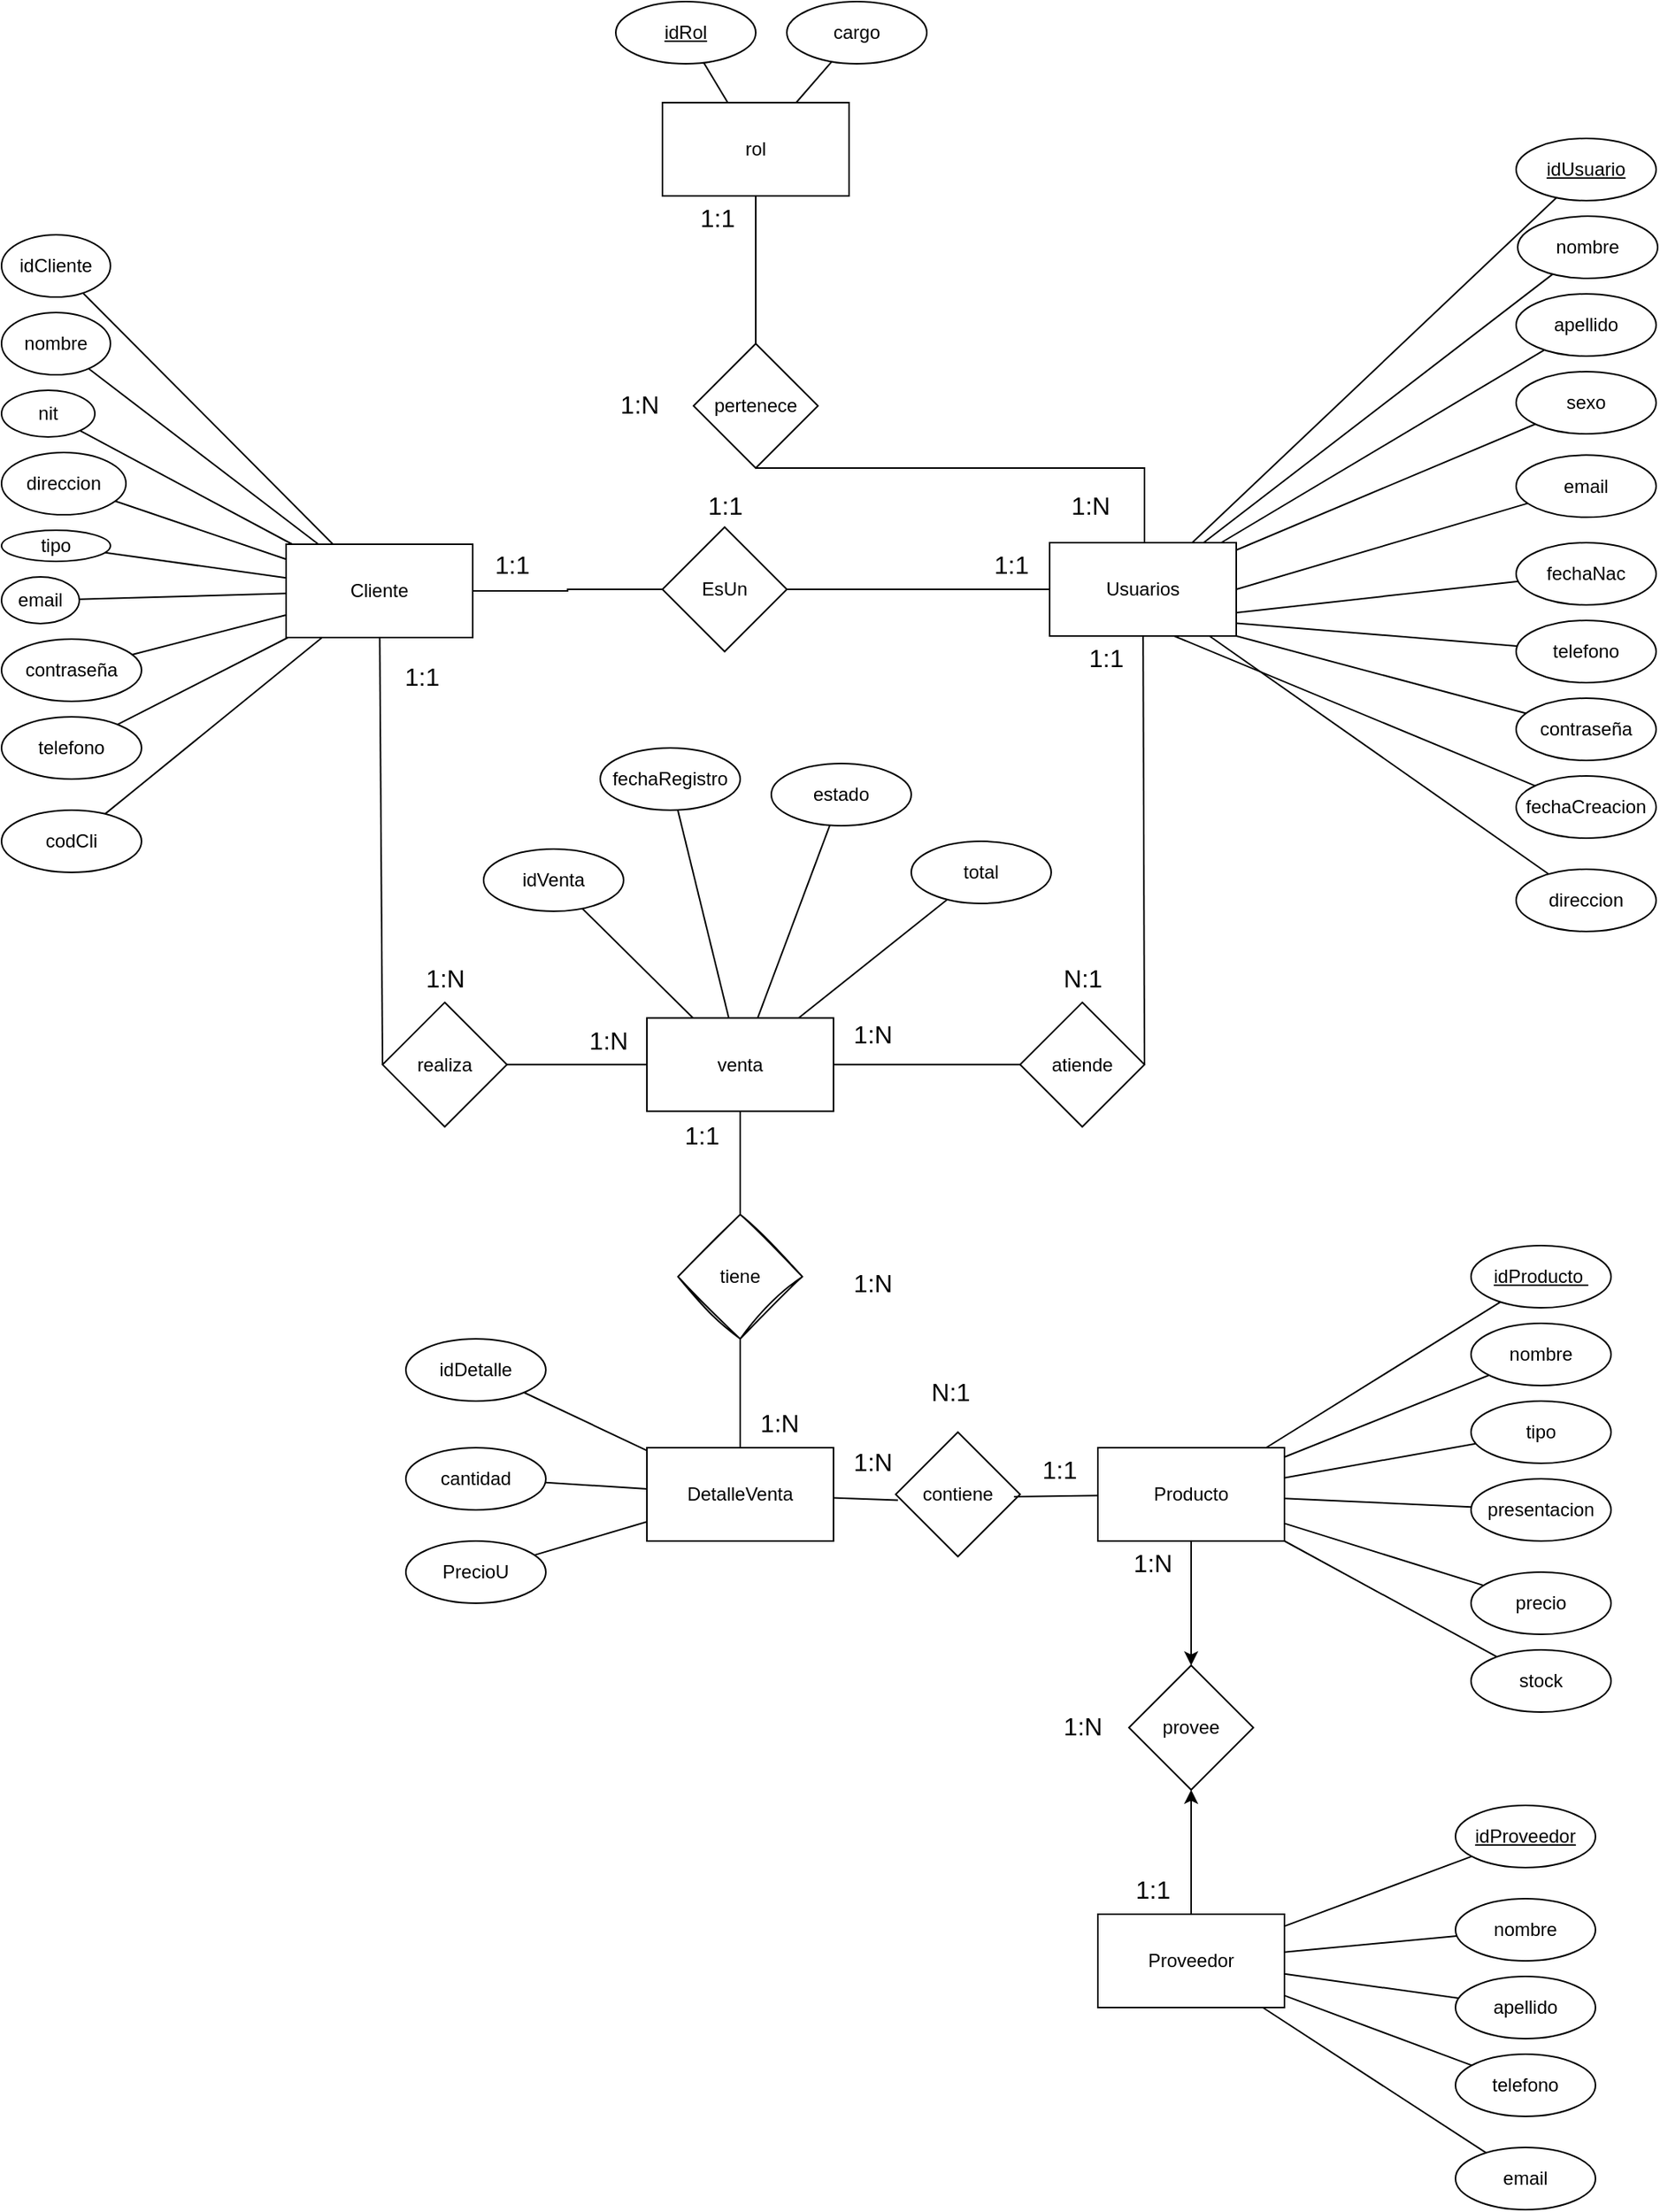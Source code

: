 <mxfile version="26.2.14">
  <diagram id="R2lEEEUBdFMjLlhIrx00" name="Page-1">
    <mxGraphModel dx="2316" dy="2360" grid="1" gridSize="10" guides="1" tooltips="1" connect="1" arrows="1" fold="1" page="1" pageScale="1" pageWidth="850" pageHeight="1100" math="0" shadow="0" extFonts="Permanent Marker^https://fonts.googleapis.com/css?family=Permanent+Marker">
      <root>
        <mxCell id="0" />
        <mxCell id="1" parent="0" />
        <mxCell id="tsXjxQX4fWr17V4q_Agi-11" style="edgeStyle=none;curved=1;rounded=0;hachureGap=4;orthogonalLoop=1;jettySize=auto;html=1;entryX=0;entryY=0.5;entryDx=0;entryDy=0;fontFamily=Architects Daughter;fontSource=https%3A%2F%2Ffonts.googleapis.com%2Fcss%3Ffamily%3DArchitects%2BDaughter;fontSize=12;startSize=8;endSize=8;endArrow=none;startFill=0;" parent="1" source="tbTNVgrCfU-SqD0Iauph-7" target="tsXjxQX4fWr17V4q_Agi-10" edge="1">
          <mxGeometry relative="1" as="geometry" />
        </mxCell>
        <mxCell id="k6Lir6sOeh-px1K45Lvf-2" style="edgeStyle=orthogonalEdgeStyle;rounded=0;orthogonalLoop=1;jettySize=auto;html=1;entryX=0;entryY=0.5;entryDx=0;entryDy=0;endArrow=none;startFill=0;" edge="1" parent="1" source="tbTNVgrCfU-SqD0Iauph-7" target="k6Lir6sOeh-px1K45Lvf-1">
          <mxGeometry relative="1" as="geometry" />
        </mxCell>
        <mxCell id="tbTNVgrCfU-SqD0Iauph-7" value="&lt;font face=&quot;Helvetica&quot;&gt;Cliente&lt;/font&gt;" style="rounded=0;whiteSpace=wrap;html=1;hachureGap=4;fontFamily=Architects Daughter;fontSource=https%3A%2F%2Ffonts.googleapis.com%2Fcss%3Ffamily%3DArchitects%2BDaughter;" parent="1" vertex="1">
          <mxGeometry x="448" y="-301" width="120" height="60" as="geometry" />
        </mxCell>
        <mxCell id="tsXjxQX4fWr17V4q_Agi-17" style="edgeStyle=none;curved=1;rounded=0;hachureGap=4;orthogonalLoop=1;jettySize=auto;html=1;entryX=1;entryY=0.5;entryDx=0;entryDy=0;fontFamily=Architects Daughter;fontSource=https%3A%2F%2Ffonts.googleapis.com%2Fcss%3Ffamily%3DArchitects%2BDaughter;fontSize=12;startSize=8;endSize=8;endArrow=none;startFill=0;" parent="1" source="tbTNVgrCfU-SqD0Iauph-16" target="tsXjxQX4fWr17V4q_Agi-16" edge="1">
          <mxGeometry relative="1" as="geometry" />
        </mxCell>
        <mxCell id="3oBNfWLH5NBRbSXxMvqD-26" style="rounded=0;orthogonalLoop=1;jettySize=auto;html=1;entryX=0.5;entryY=1;entryDx=0;entryDy=0;endArrow=none;startFill=0;edgeStyle=orthogonalEdgeStyle;" parent="1" source="tbTNVgrCfU-SqD0Iauph-16" target="3oBNfWLH5NBRbSXxMvqD-24" edge="1">
          <mxGeometry relative="1" as="geometry">
            <Array as="points">
              <mxPoint x="1000" y="-350" />
            </Array>
          </mxGeometry>
        </mxCell>
        <mxCell id="k6Lir6sOeh-px1K45Lvf-4" style="edgeStyle=orthogonalEdgeStyle;rounded=0;orthogonalLoop=1;jettySize=auto;html=1;entryX=1;entryY=0.5;entryDx=0;entryDy=0;endArrow=none;startFill=0;" edge="1" parent="1" source="tbTNVgrCfU-SqD0Iauph-16" target="k6Lir6sOeh-px1K45Lvf-1">
          <mxGeometry relative="1" as="geometry" />
        </mxCell>
        <mxCell id="tbTNVgrCfU-SqD0Iauph-16" value="&lt;font face=&quot;Helvetica&quot;&gt;Usuarios&lt;/font&gt;" style="rounded=0;whiteSpace=wrap;html=1;hachureGap=4;fontFamily=Architects Daughter;fontSource=https%3A%2F%2Ffonts.googleapis.com%2Fcss%3Ffamily%3DArchitects%2BDaughter;" parent="1" vertex="1">
          <mxGeometry x="939" y="-302" width="120" height="60" as="geometry" />
        </mxCell>
        <mxCell id="tbTNVgrCfU-SqD0Iauph-29" style="rounded=0;hachureGap=4;orthogonalLoop=1;jettySize=auto;html=1;fontFamily=Architects Daughter;fontSource=https%3A%2F%2Ffonts.googleapis.com%2Fcss%3Ffamily%3DArchitects%2BDaughter;endArrow=none;startFill=0;" parent="1" source="tbTNVgrCfU-SqD0Iauph-19" target="tbTNVgrCfU-SqD0Iauph-7" edge="1">
          <mxGeometry relative="1" as="geometry" />
        </mxCell>
        <mxCell id="tbTNVgrCfU-SqD0Iauph-19" value="&lt;font face=&quot;Helvetica&quot;&gt;contraseña&lt;/font&gt;" style="ellipse;whiteSpace=wrap;html=1;hachureGap=4;fontFamily=Architects Daughter;fontSource=https%3A%2F%2Ffonts.googleapis.com%2Fcss%3Ffamily%3DArchitects%2BDaughter;" parent="1" vertex="1">
          <mxGeometry x="265" y="-240" width="90" height="40" as="geometry" />
        </mxCell>
        <mxCell id="tbTNVgrCfU-SqD0Iauph-30" style="rounded=0;hachureGap=4;orthogonalLoop=1;jettySize=auto;html=1;fontFamily=Architects Daughter;fontSource=https%3A%2F%2Ffonts.googleapis.com%2Fcss%3Ffamily%3DArchitects%2BDaughter;endArrow=none;startFill=0;" parent="1" source="tbTNVgrCfU-SqD0Iauph-20" target="tbTNVgrCfU-SqD0Iauph-7" edge="1">
          <mxGeometry relative="1" as="geometry" />
        </mxCell>
        <mxCell id="tbTNVgrCfU-SqD0Iauph-20" value="&lt;font face=&quot;Helvetica&quot;&gt;email&lt;/font&gt;" style="ellipse;whiteSpace=wrap;html=1;hachureGap=4;fontFamily=Architects Daughter;fontSource=https%3A%2F%2Ffonts.googleapis.com%2Fcss%3Ffamily%3DArchitects%2BDaughter;" parent="1" vertex="1">
          <mxGeometry x="265" y="-280" width="50" height="30" as="geometry" />
        </mxCell>
        <mxCell id="tbTNVgrCfU-SqD0Iauph-34" style="rounded=0;hachureGap=4;orthogonalLoop=1;jettySize=auto;html=1;fontFamily=Architects Daughter;fontSource=https%3A%2F%2Ffonts.googleapis.com%2Fcss%3Ffamily%3DArchitects%2BDaughter;endArrow=none;startFill=0;" parent="1" source="tbTNVgrCfU-SqD0Iauph-21" target="tbTNVgrCfU-SqD0Iauph-7" edge="1">
          <mxGeometry relative="1" as="geometry" />
        </mxCell>
        <mxCell id="tbTNVgrCfU-SqD0Iauph-21" value="&lt;font face=&quot;Helvetica&quot;&gt;tipo&lt;/font&gt;" style="ellipse;whiteSpace=wrap;html=1;hachureGap=4;fontFamily=Architects Daughter;fontSource=https%3A%2F%2Ffonts.googleapis.com%2Fcss%3Ffamily%3DArchitects%2BDaughter;" parent="1" vertex="1">
          <mxGeometry x="265" y="-310" width="70" height="20" as="geometry" />
        </mxCell>
        <mxCell id="tbTNVgrCfU-SqD0Iauph-33" style="rounded=0;hachureGap=4;orthogonalLoop=1;jettySize=auto;html=1;fontFamily=Architects Daughter;fontSource=https%3A%2F%2Ffonts.googleapis.com%2Fcss%3Ffamily%3DArchitects%2BDaughter;endArrow=none;startFill=0;" parent="1" source="tbTNVgrCfU-SqD0Iauph-22" target="tbTNVgrCfU-SqD0Iauph-7" edge="1">
          <mxGeometry relative="1" as="geometry" />
        </mxCell>
        <mxCell id="tbTNVgrCfU-SqD0Iauph-22" value="&lt;font face=&quot;Helvetica&quot;&gt;direccion&lt;/font&gt;" style="ellipse;whiteSpace=wrap;html=1;hachureGap=4;fontFamily=Architects Daughter;fontSource=https%3A%2F%2Ffonts.googleapis.com%2Fcss%3Ffamily%3DArchitects%2BDaughter;" parent="1" vertex="1">
          <mxGeometry x="265" y="-360" width="80" height="40" as="geometry" />
        </mxCell>
        <mxCell id="tbTNVgrCfU-SqD0Iauph-28" style="rounded=0;hachureGap=4;orthogonalLoop=1;jettySize=auto;html=1;fontFamily=Architects Daughter;fontSource=https%3A%2F%2Ffonts.googleapis.com%2Fcss%3Ffamily%3DArchitects%2BDaughter;endArrow=none;startFill=0;" parent="1" source="tbTNVgrCfU-SqD0Iauph-23" target="tbTNVgrCfU-SqD0Iauph-7" edge="1">
          <mxGeometry relative="1" as="geometry" />
        </mxCell>
        <mxCell id="tbTNVgrCfU-SqD0Iauph-23" value="&lt;font face=&quot;Helvetica&quot;&gt;nit&lt;/font&gt;" style="ellipse;whiteSpace=wrap;html=1;hachureGap=4;fontFamily=Architects Daughter;fontSource=https%3A%2F%2Ffonts.googleapis.com%2Fcss%3Ffamily%3DArchitects%2BDaughter;" parent="1" vertex="1">
          <mxGeometry x="265" y="-400" width="60" height="30" as="geometry" />
        </mxCell>
        <mxCell id="tbTNVgrCfU-SqD0Iauph-32" style="rounded=0;hachureGap=4;orthogonalLoop=1;jettySize=auto;html=1;fontFamily=Architects Daughter;fontSource=https%3A%2F%2Ffonts.googleapis.com%2Fcss%3Ffamily%3DArchitects%2BDaughter;endArrow=none;startFill=0;" parent="1" source="tbTNVgrCfU-SqD0Iauph-24" target="tbTNVgrCfU-SqD0Iauph-7" edge="1">
          <mxGeometry relative="1" as="geometry" />
        </mxCell>
        <mxCell id="tbTNVgrCfU-SqD0Iauph-24" value="&lt;font face=&quot;Helvetica&quot;&gt;nombre&lt;/font&gt;" style="ellipse;whiteSpace=wrap;html=1;hachureGap=4;fontFamily=Architects Daughter;fontSource=https%3A%2F%2Ffonts.googleapis.com%2Fcss%3Ffamily%3DArchitects%2BDaughter;" parent="1" vertex="1">
          <mxGeometry x="265" y="-450" width="70" height="40" as="geometry" />
        </mxCell>
        <mxCell id="tbTNVgrCfU-SqD0Iauph-31" style="rounded=0;hachureGap=4;orthogonalLoop=1;jettySize=auto;html=1;fontFamily=Architects Daughter;fontSource=https%3A%2F%2Ffonts.googleapis.com%2Fcss%3Ffamily%3DArchitects%2BDaughter;endArrow=none;startFill=0;" parent="1" source="tbTNVgrCfU-SqD0Iauph-25" target="tbTNVgrCfU-SqD0Iauph-7" edge="1">
          <mxGeometry relative="1" as="geometry" />
        </mxCell>
        <mxCell id="tbTNVgrCfU-SqD0Iauph-25" value="&lt;font face=&quot;Helvetica&quot;&gt;idCliente&lt;/font&gt;" style="ellipse;whiteSpace=wrap;html=1;hachureGap=4;fontFamily=Architects Daughter;fontSource=https%3A%2F%2Ffonts.googleapis.com%2Fcss%3Ffamily%3DArchitects%2BDaughter;" parent="1" vertex="1">
          <mxGeometry x="265" y="-500" width="70" height="40" as="geometry" />
        </mxCell>
        <mxCell id="tbTNVgrCfU-SqD0Iauph-35" style="rounded=0;hachureGap=4;orthogonalLoop=1;jettySize=auto;html=1;fontFamily=Architects Daughter;fontSource=https%3A%2F%2Ffonts.googleapis.com%2Fcss%3Ffamily%3DArchitects%2BDaughter;endArrow=none;startFill=0;" parent="1" source="tbTNVgrCfU-SqD0Iauph-27" target="tbTNVgrCfU-SqD0Iauph-7" edge="1">
          <mxGeometry relative="1" as="geometry" />
        </mxCell>
        <mxCell id="tbTNVgrCfU-SqD0Iauph-27" value="&lt;font face=&quot;Helvetica&quot;&gt;telefono&lt;/font&gt;" style="ellipse;whiteSpace=wrap;html=1;hachureGap=4;fontFamily=Architects Daughter;fontSource=https%3A%2F%2Ffonts.googleapis.com%2Fcss%3Ffamily%3DArchitects%2BDaughter;" parent="1" vertex="1">
          <mxGeometry x="265" y="-190" width="90" height="40" as="geometry" />
        </mxCell>
        <mxCell id="tbTNVgrCfU-SqD0Iauph-58" style="rounded=0;hachureGap=4;orthogonalLoop=1;jettySize=auto;html=1;fontFamily=Architects Daughter;fontSource=https%3A%2F%2Ffonts.googleapis.com%2Fcss%3Ffamily%3DArchitects%2BDaughter;endArrow=none;startFill=0;" parent="1" source="tbTNVgrCfU-SqD0Iauph-52" target="tbTNVgrCfU-SqD0Iauph-16" edge="1">
          <mxGeometry relative="1" as="geometry" />
        </mxCell>
        <mxCell id="tbTNVgrCfU-SqD0Iauph-52" value="&lt;font face=&quot;Helvetica&quot;&gt;&lt;u&gt;idUsuario&lt;/u&gt;&lt;/font&gt;" style="ellipse;whiteSpace=wrap;html=1;hachureGap=4;fontFamily=Architects Daughter;fontSource=https%3A%2F%2Ffonts.googleapis.com%2Fcss%3Ffamily%3DArchitects%2BDaughter;" parent="1" vertex="1">
          <mxGeometry x="1239" y="-562" width="90" height="40" as="geometry" />
        </mxCell>
        <mxCell id="tbTNVgrCfU-SqD0Iauph-60" style="rounded=0;hachureGap=4;orthogonalLoop=1;jettySize=auto;html=1;fontFamily=Architects Daughter;fontSource=https%3A%2F%2Ffonts.googleapis.com%2Fcss%3Ffamily%3DArchitects%2BDaughter;endArrow=none;startFill=0;" parent="1" source="tbTNVgrCfU-SqD0Iauph-53" target="tbTNVgrCfU-SqD0Iauph-16" edge="1">
          <mxGeometry relative="1" as="geometry" />
        </mxCell>
        <mxCell id="tbTNVgrCfU-SqD0Iauph-53" value="&lt;font face=&quot;Helvetica&quot;&gt;nombre&lt;/font&gt;" style="ellipse;whiteSpace=wrap;html=1;hachureGap=4;fontFamily=Architects Daughter;fontSource=https%3A%2F%2Ffonts.googleapis.com%2Fcss%3Ffamily%3DArchitects%2BDaughter;" parent="1" vertex="1">
          <mxGeometry x="1240" y="-512" width="90" height="40" as="geometry" />
        </mxCell>
        <mxCell id="tbTNVgrCfU-SqD0Iauph-61" style="rounded=0;hachureGap=4;orthogonalLoop=1;jettySize=auto;html=1;fontFamily=Architects Daughter;fontSource=https%3A%2F%2Ffonts.googleapis.com%2Fcss%3Ffamily%3DArchitects%2BDaughter;endArrow=none;startFill=0;" parent="1" source="tbTNVgrCfU-SqD0Iauph-54" target="tbTNVgrCfU-SqD0Iauph-16" edge="1">
          <mxGeometry relative="1" as="geometry" />
        </mxCell>
        <mxCell id="tbTNVgrCfU-SqD0Iauph-54" value="&lt;font face=&quot;Helvetica&quot;&gt;apellido&lt;/font&gt;" style="ellipse;whiteSpace=wrap;html=1;hachureGap=4;fontFamily=Architects Daughter;fontSource=https%3A%2F%2Ffonts.googleapis.com%2Fcss%3Ffamily%3DArchitects%2BDaughter;" parent="1" vertex="1">
          <mxGeometry x="1239" y="-462" width="90" height="40" as="geometry" />
        </mxCell>
        <mxCell id="tbTNVgrCfU-SqD0Iauph-64" style="rounded=0;hachureGap=4;orthogonalLoop=1;jettySize=auto;html=1;fontFamily=Architects Daughter;fontSource=https%3A%2F%2Ffonts.googleapis.com%2Fcss%3Ffamily%3DArchitects%2BDaughter;endArrow=none;startFill=0;entryX=0.998;entryY=0.863;entryDx=0;entryDy=0;entryPerimeter=0;" parent="1" source="tbTNVgrCfU-SqD0Iauph-55" target="tbTNVgrCfU-SqD0Iauph-16" edge="1">
          <mxGeometry relative="1" as="geometry" />
        </mxCell>
        <mxCell id="tbTNVgrCfU-SqD0Iauph-55" value="&lt;font face=&quot;Helvetica&quot;&gt;telefono&lt;/font&gt;" style="ellipse;whiteSpace=wrap;html=1;hachureGap=4;fontFamily=Architects Daughter;fontSource=https%3A%2F%2Ffonts.googleapis.com%2Fcss%3Ffamily%3DArchitects%2BDaughter;" parent="1" vertex="1">
          <mxGeometry x="1239" y="-252" width="90" height="40" as="geometry" />
        </mxCell>
        <mxCell id="tbTNVgrCfU-SqD0Iauph-62" style="rounded=0;hachureGap=4;orthogonalLoop=1;jettySize=auto;html=1;fontFamily=Architects Daughter;fontSource=https%3A%2F%2Ffonts.googleapis.com%2Fcss%3Ffamily%3DArchitects%2BDaughter;endArrow=none;startFill=0;" parent="1" source="tbTNVgrCfU-SqD0Iauph-56" target="tbTNVgrCfU-SqD0Iauph-16" edge="1">
          <mxGeometry relative="1" as="geometry" />
        </mxCell>
        <mxCell id="tbTNVgrCfU-SqD0Iauph-56" value="&lt;font face=&quot;Helvetica&quot;&gt;sexo&lt;/font&gt;" style="ellipse;whiteSpace=wrap;html=1;hachureGap=4;fontFamily=Architects Daughter;fontSource=https%3A%2F%2Ffonts.googleapis.com%2Fcss%3Ffamily%3DArchitects%2BDaughter;" parent="1" vertex="1">
          <mxGeometry x="1239" y="-412" width="90" height="40" as="geometry" />
        </mxCell>
        <mxCell id="tbTNVgrCfU-SqD0Iauph-57" value="&lt;font face=&quot;Helvetica&quot;&gt;fechaNac&lt;/font&gt;" style="ellipse;whiteSpace=wrap;html=1;hachureGap=4;fontFamily=Architects Daughter;fontSource=https%3A%2F%2Ffonts.googleapis.com%2Fcss%3Ffamily%3DArchitects%2BDaughter;" parent="1" vertex="1">
          <mxGeometry x="1239" y="-302" width="90" height="40" as="geometry" />
        </mxCell>
        <mxCell id="tbTNVgrCfU-SqD0Iauph-65" style="rounded=0;hachureGap=4;orthogonalLoop=1;jettySize=auto;html=1;fontFamily=Architects Daughter;fontSource=https%3A%2F%2Ffonts.googleapis.com%2Fcss%3Ffamily%3DArchitects%2BDaughter;endArrow=none;startFill=0;entryX=1;entryY=0.75;entryDx=0;entryDy=0;" parent="1" source="tbTNVgrCfU-SqD0Iauph-57" target="tbTNVgrCfU-SqD0Iauph-16" edge="1">
          <mxGeometry relative="1" as="geometry">
            <mxPoint x="959" y="-167" as="targetPoint" />
          </mxGeometry>
        </mxCell>
        <mxCell id="3oBNfWLH5NBRbSXxMvqD-30" style="rounded=0;orthogonalLoop=1;jettySize=auto;html=1;entryX=1;entryY=0.5;entryDx=0;entryDy=0;endArrow=none;startFill=0;" parent="1" source="tbTNVgrCfU-SqD0Iauph-66" target="tbTNVgrCfU-SqD0Iauph-16" edge="1">
          <mxGeometry relative="1" as="geometry" />
        </mxCell>
        <mxCell id="tbTNVgrCfU-SqD0Iauph-66" value="&lt;font face=&quot;Helvetica&quot;&gt;email&lt;/font&gt;" style="ellipse;whiteSpace=wrap;html=1;hachureGap=4;fontFamily=Architects Daughter;fontSource=https%3A%2F%2Ffonts.googleapis.com%2Fcss%3Ffamily%3DArchitects%2BDaughter;" parent="1" vertex="1">
          <mxGeometry x="1239" y="-358.34" width="90" height="40" as="geometry" />
        </mxCell>
        <mxCell id="tbTNVgrCfU-SqD0Iauph-67" value="&lt;font face=&quot;Helvetica&quot;&gt;contraseña&lt;/font&gt;" style="ellipse;whiteSpace=wrap;html=1;hachureGap=4;fontFamily=Architects Daughter;fontSource=https%3A%2F%2Ffonts.googleapis.com%2Fcss%3Ffamily%3DArchitects%2BDaughter;" parent="1" vertex="1">
          <mxGeometry x="1239" y="-202" width="90" height="40" as="geometry" />
        </mxCell>
        <mxCell id="tbTNVgrCfU-SqD0Iauph-68" value="&lt;font face=&quot;Helvetica&quot;&gt;fechaCreacion&lt;/font&gt;" style="ellipse;whiteSpace=wrap;html=1;hachureGap=4;fontFamily=Architects Daughter;fontSource=https%3A%2F%2Ffonts.googleapis.com%2Fcss%3Ffamily%3DArchitects%2BDaughter;" parent="1" vertex="1">
          <mxGeometry x="1239" y="-152" width="90" height="40" as="geometry" />
        </mxCell>
        <mxCell id="tbTNVgrCfU-SqD0Iauph-69" style="rounded=0;hachureGap=4;orthogonalLoop=1;jettySize=auto;html=1;entryX=1;entryY=1;entryDx=0;entryDy=0;fontFamily=Architects Daughter;fontSource=https%3A%2F%2Ffonts.googleapis.com%2Fcss%3Ffamily%3DArchitects%2BDaughter;endArrow=none;startFill=0;" parent="1" source="tbTNVgrCfU-SqD0Iauph-67" target="tbTNVgrCfU-SqD0Iauph-16" edge="1">
          <mxGeometry relative="1" as="geometry" />
        </mxCell>
        <mxCell id="tbTNVgrCfU-SqD0Iauph-70" style="rounded=0;hachureGap=4;orthogonalLoop=1;jettySize=auto;html=1;entryX=0.667;entryY=1;entryDx=0;entryDy=0;entryPerimeter=0;fontFamily=Architects Daughter;fontSource=https%3A%2F%2Ffonts.googleapis.com%2Fcss%3Ffamily%3DArchitects%2BDaughter;endArrow=none;startFill=0;" parent="1" source="tbTNVgrCfU-SqD0Iauph-68" target="tbTNVgrCfU-SqD0Iauph-16" edge="1">
          <mxGeometry relative="1" as="geometry" />
        </mxCell>
        <mxCell id="tbTNVgrCfU-SqD0Iauph-72" style="rounded=0;hachureGap=4;orthogonalLoop=1;jettySize=auto;html=1;fontFamily=Architects Daughter;fontSource=https%3A%2F%2Ffonts.googleapis.com%2Fcss%3Ffamily%3DArchitects%2BDaughter;endArrow=none;startFill=0;" parent="1" source="tbTNVgrCfU-SqD0Iauph-71" target="tbTNVgrCfU-SqD0Iauph-7" edge="1">
          <mxGeometry relative="1" as="geometry" />
        </mxCell>
        <mxCell id="tbTNVgrCfU-SqD0Iauph-71" value="&lt;font face=&quot;Helvetica&quot;&gt;codCli&lt;/font&gt;" style="ellipse;whiteSpace=wrap;html=1;hachureGap=4;fontFamily=Architects Daughter;fontSource=https%3A%2F%2Ffonts.googleapis.com%2Fcss%3Ffamily%3DArchitects%2BDaughter;" parent="1" vertex="1">
          <mxGeometry x="265" y="-130" width="90" height="40" as="geometry" />
        </mxCell>
        <mxCell id="3oBNfWLH5NBRbSXxMvqD-10" style="edgeStyle=orthogonalEdgeStyle;rounded=0;orthogonalLoop=1;jettySize=auto;html=1;entryX=0.5;entryY=0;entryDx=0;entryDy=0;" parent="1" source="tbTNVgrCfU-SqD0Iauph-73" target="3oBNfWLH5NBRbSXxMvqD-8" edge="1">
          <mxGeometry relative="1" as="geometry" />
        </mxCell>
        <mxCell id="tbTNVgrCfU-SqD0Iauph-73" value="&lt;font face=&quot;Helvetica&quot;&gt;Producto&lt;/font&gt;" style="rounded=0;whiteSpace=wrap;html=1;hachureGap=4;fontFamily=Architects Daughter;fontSource=https%3A%2F%2Ffonts.googleapis.com%2Fcss%3Ffamily%3DArchitects%2BDaughter;" parent="1" vertex="1">
          <mxGeometry x="970" y="280" width="120" height="60" as="geometry" />
        </mxCell>
        <mxCell id="tbTNVgrCfU-SqD0Iauph-74" style="rounded=0;hachureGap=4;orthogonalLoop=1;jettySize=auto;html=1;fontFamily=Architects Daughter;fontSource=https%3A%2F%2Ffonts.googleapis.com%2Fcss%3Ffamily%3DArchitects%2BDaughter;endArrow=none;startFill=0;" parent="1" source="tbTNVgrCfU-SqD0Iauph-75" target="tbTNVgrCfU-SqD0Iauph-73" edge="1">
          <mxGeometry relative="1" as="geometry" />
        </mxCell>
        <mxCell id="tbTNVgrCfU-SqD0Iauph-75" value="&lt;font face=&quot;Helvetica&quot;&gt;&lt;u&gt;idProducto&amp;nbsp;&lt;/u&gt;&lt;/font&gt;" style="ellipse;whiteSpace=wrap;html=1;hachureGap=4;fontFamily=Architects Daughter;fontSource=https%3A%2F%2Ffonts.googleapis.com%2Fcss%3Ffamily%3DArchitects%2BDaughter;" parent="1" vertex="1">
          <mxGeometry x="1210" y="150" width="90" height="40" as="geometry" />
        </mxCell>
        <mxCell id="tbTNVgrCfU-SqD0Iauph-76" style="rounded=0;hachureGap=4;orthogonalLoop=1;jettySize=auto;html=1;fontFamily=Architects Daughter;fontSource=https%3A%2F%2Ffonts.googleapis.com%2Fcss%3Ffamily%3DArchitects%2BDaughter;endArrow=none;startFill=0;" parent="1" source="tbTNVgrCfU-SqD0Iauph-77" target="tbTNVgrCfU-SqD0Iauph-73" edge="1">
          <mxGeometry relative="1" as="geometry" />
        </mxCell>
        <mxCell id="tbTNVgrCfU-SqD0Iauph-77" value="&lt;font face=&quot;Helvetica&quot;&gt;nombre&lt;/font&gt;" style="ellipse;whiteSpace=wrap;html=1;hachureGap=4;fontFamily=Architects Daughter;fontSource=https%3A%2F%2Ffonts.googleapis.com%2Fcss%3Ffamily%3DArchitects%2BDaughter;" parent="1" vertex="1">
          <mxGeometry x="1210" y="200" width="90" height="40" as="geometry" />
        </mxCell>
        <mxCell id="tbTNVgrCfU-SqD0Iauph-78" style="rounded=0;hachureGap=4;orthogonalLoop=1;jettySize=auto;html=1;fontFamily=Architects Daughter;fontSource=https%3A%2F%2Ffonts.googleapis.com%2Fcss%3Ffamily%3DArchitects%2BDaughter;endArrow=none;startFill=0;" parent="1" source="tbTNVgrCfU-SqD0Iauph-79" target="tbTNVgrCfU-SqD0Iauph-73" edge="1">
          <mxGeometry relative="1" as="geometry" />
        </mxCell>
        <mxCell id="tbTNVgrCfU-SqD0Iauph-79" value="&lt;font face=&quot;Helvetica&quot;&gt;tipo&lt;/font&gt;" style="ellipse;whiteSpace=wrap;html=1;hachureGap=4;fontFamily=Architects Daughter;fontSource=https%3A%2F%2Ffonts.googleapis.com%2Fcss%3Ffamily%3DArchitects%2BDaughter;" parent="1" vertex="1">
          <mxGeometry x="1210" y="250" width="90" height="40" as="geometry" />
        </mxCell>
        <mxCell id="tbTNVgrCfU-SqD0Iauph-82" style="rounded=0;hachureGap=4;orthogonalLoop=1;jettySize=auto;html=1;fontFamily=Architects Daughter;fontSource=https%3A%2F%2Ffonts.googleapis.com%2Fcss%3Ffamily%3DArchitects%2BDaughter;endArrow=none;startFill=0;" parent="1" source="tbTNVgrCfU-SqD0Iauph-83" target="tbTNVgrCfU-SqD0Iauph-73" edge="1">
          <mxGeometry relative="1" as="geometry" />
        </mxCell>
        <mxCell id="tbTNVgrCfU-SqD0Iauph-83" value="&lt;font face=&quot;Helvetica&quot;&gt;presentacion&lt;/font&gt;" style="ellipse;whiteSpace=wrap;html=1;hachureGap=4;fontFamily=Architects Daughter;fontSource=https%3A%2F%2Ffonts.googleapis.com%2Fcss%3Ffamily%3DArchitects%2BDaughter;" parent="1" vertex="1">
          <mxGeometry x="1210" y="300" width="90" height="40" as="geometry" />
        </mxCell>
        <mxCell id="tbTNVgrCfU-SqD0Iauph-84" value="&lt;font face=&quot;Helvetica&quot;&gt;stock&lt;/font&gt;" style="ellipse;whiteSpace=wrap;html=1;hachureGap=4;fontFamily=Architects Daughter;fontSource=https%3A%2F%2Ffonts.googleapis.com%2Fcss%3Ffamily%3DArchitects%2BDaughter;" parent="1" vertex="1">
          <mxGeometry x="1210" y="410" width="90" height="40" as="geometry" />
        </mxCell>
        <mxCell id="tbTNVgrCfU-SqD0Iauph-85" style="rounded=0;hachureGap=4;orthogonalLoop=1;jettySize=auto;html=1;fontFamily=Architects Daughter;fontSource=https%3A%2F%2Ffonts.googleapis.com%2Fcss%3Ffamily%3DArchitects%2BDaughter;endArrow=none;startFill=0;entryX=1;entryY=1;entryDx=0;entryDy=0;" parent="1" source="tbTNVgrCfU-SqD0Iauph-84" target="tbTNVgrCfU-SqD0Iauph-73" edge="1">
          <mxGeometry relative="1" as="geometry">
            <mxPoint x="1060" y="360" as="targetPoint" />
          </mxGeometry>
        </mxCell>
        <mxCell id="3oBNfWLH5NBRbSXxMvqD-35" style="rounded=0;orthogonalLoop=1;jettySize=auto;html=1;endArrow=none;startFill=0;" parent="1" source="tbTNVgrCfU-SqD0Iauph-86" target="tbTNVgrCfU-SqD0Iauph-73" edge="1">
          <mxGeometry relative="1" as="geometry" />
        </mxCell>
        <mxCell id="tbTNVgrCfU-SqD0Iauph-86" value="&lt;font face=&quot;Helvetica&quot;&gt;precio&lt;/font&gt;" style="ellipse;whiteSpace=wrap;html=1;hachureGap=4;fontFamily=Architects Daughter;fontSource=https%3A%2F%2Ffonts.googleapis.com%2Fcss%3Ffamily%3DArchitects%2BDaughter;" parent="1" vertex="1">
          <mxGeometry x="1210" y="360" width="90" height="40" as="geometry" />
        </mxCell>
        <mxCell id="tsXjxQX4fWr17V4q_Agi-12" style="edgeStyle=none;curved=1;rounded=0;hachureGap=4;orthogonalLoop=1;jettySize=auto;html=1;entryX=1;entryY=0.5;entryDx=0;entryDy=0;fontFamily=Architects Daughter;fontSource=https%3A%2F%2Ffonts.googleapis.com%2Fcss%3Ffamily%3DArchitects%2BDaughter;fontSize=12;startSize=8;endSize=8;endArrow=none;startFill=0;" parent="1" source="tbTNVgrCfU-SqD0Iauph-91" target="tsXjxQX4fWr17V4q_Agi-10" edge="1">
          <mxGeometry relative="1" as="geometry" />
        </mxCell>
        <mxCell id="tsXjxQX4fWr17V4q_Agi-18" style="edgeStyle=none;curved=1;rounded=0;hachureGap=4;orthogonalLoop=1;jettySize=auto;html=1;entryX=0;entryY=0.5;entryDx=0;entryDy=0;fontFamily=Architects Daughter;fontSource=https%3A%2F%2Ffonts.googleapis.com%2Fcss%3Ffamily%3DArchitects%2BDaughter;fontSize=12;startSize=8;endSize=8;endArrow=none;startFill=0;" parent="1" source="tbTNVgrCfU-SqD0Iauph-91" target="tsXjxQX4fWr17V4q_Agi-16" edge="1">
          <mxGeometry relative="1" as="geometry" />
        </mxCell>
        <mxCell id="tsXjxQX4fWr17V4q_Agi-23" style="edgeStyle=none;curved=1;rounded=0;hachureGap=4;orthogonalLoop=1;jettySize=auto;html=1;entryX=0.5;entryY=0;entryDx=0;entryDy=0;fontFamily=Architects Daughter;fontSource=https%3A%2F%2Ffonts.googleapis.com%2Fcss%3Ffamily%3DArchitects%2BDaughter;fontSize=12;startSize=8;endSize=8;endArrow=none;startFill=0;" parent="1" source="tbTNVgrCfU-SqD0Iauph-91" target="tsXjxQX4fWr17V4q_Agi-22" edge="1">
          <mxGeometry relative="1" as="geometry" />
        </mxCell>
        <mxCell id="tbTNVgrCfU-SqD0Iauph-91" value="&lt;font face=&quot;Helvetica&quot;&gt;venta&lt;/font&gt;" style="rounded=0;whiteSpace=wrap;html=1;hachureGap=4;fontFamily=Architects Daughter;fontSource=https%3A%2F%2Ffonts.googleapis.com%2Fcss%3Ffamily%3DArchitects%2BDaughter;" parent="1" vertex="1">
          <mxGeometry x="680" y="3.66" width="120" height="60" as="geometry" />
        </mxCell>
        <mxCell id="tbTNVgrCfU-SqD0Iauph-92" style="rounded=0;hachureGap=4;orthogonalLoop=1;jettySize=auto;html=1;fontFamily=Architects Daughter;fontSource=https%3A%2F%2Ffonts.googleapis.com%2Fcss%3Ffamily%3DArchitects%2BDaughter;endArrow=none;startFill=0;" parent="1" source="tbTNVgrCfU-SqD0Iauph-93" target="tbTNVgrCfU-SqD0Iauph-91" edge="1">
          <mxGeometry relative="1" as="geometry" />
        </mxCell>
        <mxCell id="tbTNVgrCfU-SqD0Iauph-93" value="&lt;font face=&quot;Helvetica&quot;&gt;idVenta&lt;/font&gt;" style="ellipse;whiteSpace=wrap;html=1;hachureGap=4;fontFamily=Architects Daughter;fontSource=https%3A%2F%2Ffonts.googleapis.com%2Fcss%3Ffamily%3DArchitects%2BDaughter;" parent="1" vertex="1">
          <mxGeometry x="575" y="-105.0" width="90" height="40" as="geometry" />
        </mxCell>
        <mxCell id="tbTNVgrCfU-SqD0Iauph-96" style="rounded=0;hachureGap=4;orthogonalLoop=1;jettySize=auto;html=1;fontFamily=Architects Daughter;fontSource=https%3A%2F%2Ffonts.googleapis.com%2Fcss%3Ffamily%3DArchitects%2BDaughter;endArrow=none;startFill=0;" parent="1" source="tbTNVgrCfU-SqD0Iauph-97" target="tbTNVgrCfU-SqD0Iauph-91" edge="1">
          <mxGeometry relative="1" as="geometry" />
        </mxCell>
        <mxCell id="tbTNVgrCfU-SqD0Iauph-97" value="&lt;font face=&quot;Helvetica&quot;&gt;fechaRegistro&lt;/font&gt;" style="ellipse;whiteSpace=wrap;html=1;hachureGap=4;fontFamily=Architects Daughter;fontSource=https%3A%2F%2Ffonts.googleapis.com%2Fcss%3Ffamily%3DArchitects%2BDaughter;" parent="1" vertex="1">
          <mxGeometry x="650" y="-170.0" width="90" height="40" as="geometry" />
        </mxCell>
        <mxCell id="tbTNVgrCfU-SqD0Iauph-100" style="rounded=0;hachureGap=4;orthogonalLoop=1;jettySize=auto;html=1;fontFamily=Architects Daughter;fontSource=https%3A%2F%2Ffonts.googleapis.com%2Fcss%3Ffamily%3DArchitects%2BDaughter;endArrow=none;startFill=0;" parent="1" source="tbTNVgrCfU-SqD0Iauph-101" target="tbTNVgrCfU-SqD0Iauph-91" edge="1">
          <mxGeometry relative="1" as="geometry" />
        </mxCell>
        <mxCell id="tbTNVgrCfU-SqD0Iauph-101" value="&lt;font face=&quot;Helvetica&quot;&gt;estado&lt;/font&gt;" style="ellipse;whiteSpace=wrap;html=1;hachureGap=4;fontFamily=Architects Daughter;fontSource=https%3A%2F%2Ffonts.googleapis.com%2Fcss%3Ffamily%3DArchitects%2BDaughter;" parent="1" vertex="1">
          <mxGeometry x="760" y="-160" width="90" height="40" as="geometry" />
        </mxCell>
        <mxCell id="tbTNVgrCfU-SqD0Iauph-109" style="rounded=0;hachureGap=4;orthogonalLoop=1;jettySize=auto;html=1;fontFamily=Architects Daughter;fontSource=https%3A%2F%2Ffonts.googleapis.com%2Fcss%3Ffamily%3DArchitects%2BDaughter;endArrow=none;startFill=0;" parent="1" source="tbTNVgrCfU-SqD0Iauph-104" target="tbTNVgrCfU-SqD0Iauph-91" edge="1">
          <mxGeometry relative="1" as="geometry">
            <mxPoint x="922.136" y="109.998" as="sourcePoint" />
          </mxGeometry>
        </mxCell>
        <mxCell id="tbTNVgrCfU-SqD0Iauph-104" value="&lt;font face=&quot;Helvetica&quot;&gt;total&lt;/font&gt;" style="ellipse;whiteSpace=wrap;html=1;hachureGap=4;fontFamily=Architects Daughter;fontSource=https%3A%2F%2Ffonts.googleapis.com%2Fcss%3Ffamily%3DArchitects%2BDaughter;" parent="1" vertex="1">
          <mxGeometry x="850" y="-110.0" width="90" height="40" as="geometry" />
        </mxCell>
        <mxCell id="tsXjxQX4fWr17V4q_Agi-24" style="edgeStyle=none;curved=1;rounded=0;hachureGap=4;orthogonalLoop=1;jettySize=auto;html=1;entryX=0.5;entryY=1;entryDx=0;entryDy=0;fontFamily=Architects Daughter;fontSource=https%3A%2F%2Ffonts.googleapis.com%2Fcss%3Ffamily%3DArchitects%2BDaughter;fontSize=12;startSize=8;endSize=8;endArrow=none;startFill=0;" parent="1" source="tsXjxQX4fWr17V4q_Agi-1" target="tsXjxQX4fWr17V4q_Agi-22" edge="1">
          <mxGeometry relative="1" as="geometry" />
        </mxCell>
        <mxCell id="tsXjxQX4fWr17V4q_Agi-1" value="&lt;font face=&quot;Helvetica&quot;&gt;DetalleVenta&lt;/font&gt;" style="rounded=0;whiteSpace=wrap;html=1;hachureGap=4;fontFamily=Architects Daughter;fontSource=https%3A%2F%2Ffonts.googleapis.com%2Fcss%3Ffamily%3DArchitects%2BDaughter;" parent="1" vertex="1">
          <mxGeometry x="680" y="280" width="120" height="60" as="geometry" />
        </mxCell>
        <mxCell id="tsXjxQX4fWr17V4q_Agi-2" style="rounded=0;hachureGap=4;orthogonalLoop=1;jettySize=auto;html=1;fontFamily=Architects Daughter;fontSource=https%3A%2F%2Ffonts.googleapis.com%2Fcss%3Ffamily%3DArchitects%2BDaughter;endArrow=none;startFill=0;" parent="1" source="tsXjxQX4fWr17V4q_Agi-3" target="tsXjxQX4fWr17V4q_Agi-1" edge="1">
          <mxGeometry relative="1" as="geometry" />
        </mxCell>
        <mxCell id="tsXjxQX4fWr17V4q_Agi-3" value="&lt;font face=&quot;Helvetica&quot;&gt;idDetalle&lt;/font&gt;" style="ellipse;whiteSpace=wrap;html=1;hachureGap=4;fontFamily=Architects Daughter;fontSource=https%3A%2F%2Ffonts.googleapis.com%2Fcss%3Ffamily%3DArchitects%2BDaughter;" parent="1" vertex="1">
          <mxGeometry x="525" y="210" width="90" height="40" as="geometry" />
        </mxCell>
        <mxCell id="tsXjxQX4fWr17V4q_Agi-4" style="rounded=0;hachureGap=4;orthogonalLoop=1;jettySize=auto;html=1;fontFamily=Architects Daughter;fontSource=https%3A%2F%2Ffonts.googleapis.com%2Fcss%3Ffamily%3DArchitects%2BDaughter;endArrow=none;startFill=0;" parent="1" source="tsXjxQX4fWr17V4q_Agi-5" target="tsXjxQX4fWr17V4q_Agi-1" edge="1">
          <mxGeometry relative="1" as="geometry" />
        </mxCell>
        <mxCell id="tsXjxQX4fWr17V4q_Agi-5" value="&lt;font face=&quot;Helvetica&quot;&gt;cantidad&lt;/font&gt;" style="ellipse;whiteSpace=wrap;html=1;hachureGap=4;fontFamily=Architects Daughter;fontSource=https%3A%2F%2Ffonts.googleapis.com%2Fcss%3Ffamily%3DArchitects%2BDaughter;" parent="1" vertex="1">
          <mxGeometry x="525" y="280" width="90" height="40" as="geometry" />
        </mxCell>
        <mxCell id="tsXjxQX4fWr17V4q_Agi-6" style="rounded=0;hachureGap=4;orthogonalLoop=1;jettySize=auto;html=1;fontFamily=Architects Daughter;fontSource=https%3A%2F%2Ffonts.googleapis.com%2Fcss%3Ffamily%3DArchitects%2BDaughter;endArrow=none;startFill=0;" parent="1" source="tsXjxQX4fWr17V4q_Agi-7" target="tsXjxQX4fWr17V4q_Agi-1" edge="1">
          <mxGeometry relative="1" as="geometry" />
        </mxCell>
        <mxCell id="tsXjxQX4fWr17V4q_Agi-7" value="&lt;font face=&quot;Helvetica&quot;&gt;PrecioU&lt;/font&gt;" style="ellipse;whiteSpace=wrap;html=1;hachureGap=4;fontFamily=Architects Daughter;fontSource=https%3A%2F%2Ffonts.googleapis.com%2Fcss%3Ffamily%3DArchitects%2BDaughter;" parent="1" vertex="1">
          <mxGeometry x="525" y="340" width="90" height="40" as="geometry" />
        </mxCell>
        <mxCell id="tsXjxQX4fWr17V4q_Agi-10" value="&lt;font face=&quot;Helvetica&quot;&gt;realiza&lt;/font&gt;" style="rhombus;whiteSpace=wrap;html=1;hachureGap=4;fontFamily=Architects Daughter;fontSource=https%3A%2F%2Ffonts.googleapis.com%2Fcss%3Ffamily%3DArchitects%2BDaughter;" parent="1" vertex="1">
          <mxGeometry x="510" y="-6.34" width="80" height="80" as="geometry" />
        </mxCell>
        <mxCell id="tsXjxQX4fWr17V4q_Agi-13" value="&lt;font face=&quot;Helvetica&quot;&gt;1:1&lt;/font&gt;" style="text;html=1;align=center;verticalAlign=middle;resizable=0;points=[];autosize=1;strokeColor=none;fillColor=none;fontSize=16;fontFamily=Architects Daughter;fontSource=https%3A%2F%2Ffonts.googleapis.com%2Fcss%3Ffamily%3DArchitects%2BDaughter;" parent="1" vertex="1">
          <mxGeometry x="510" y="-230" width="50" height="30" as="geometry" />
        </mxCell>
        <mxCell id="tsXjxQX4fWr17V4q_Agi-14" value="&lt;font face=&quot;Helvetica&quot;&gt;1:N&lt;/font&gt;" style="text;html=1;align=center;verticalAlign=middle;resizable=0;points=[];autosize=1;strokeColor=none;fillColor=none;fontSize=16;fontFamily=Architects Daughter;fontSource=https%3A%2F%2Ffonts.googleapis.com%2Fcss%3Ffamily%3DArchitects%2BDaughter;" parent="1" vertex="1">
          <mxGeometry x="630" y="3.66" width="50" height="30" as="geometry" />
        </mxCell>
        <mxCell id="tsXjxQX4fWr17V4q_Agi-15" value="&lt;font face=&quot;Helvetica&quot;&gt;1:N&lt;/font&gt;" style="text;html=1;align=center;verticalAlign=middle;resizable=0;points=[];autosize=1;strokeColor=none;fillColor=none;fontSize=16;fontFamily=Architects Daughter;fontSource=https%3A%2F%2Ffonts.googleapis.com%2Fcss%3Ffamily%3DArchitects%2BDaughter;" parent="1" vertex="1">
          <mxGeometry x="525" y="-36.34" width="50" height="30" as="geometry" />
        </mxCell>
        <mxCell id="tsXjxQX4fWr17V4q_Agi-16" value="&lt;font face=&quot;Helvetica&quot;&gt;atiende&lt;/font&gt;" style="rhombus;whiteSpace=wrap;html=1;hachureGap=4;fontFamily=Architects Daughter;fontSource=https%3A%2F%2Ffonts.googleapis.com%2Fcss%3Ffamily%3DArchitects%2BDaughter;" parent="1" vertex="1">
          <mxGeometry x="920" y="-6.34" width="80" height="80" as="geometry" />
        </mxCell>
        <mxCell id="tsXjxQX4fWr17V4q_Agi-19" value="&lt;font face=&quot;Helvetica&quot;&gt;1:N&lt;/font&gt;" style="text;html=1;align=center;verticalAlign=middle;resizable=0;points=[];autosize=1;strokeColor=none;fillColor=none;fontSize=16;fontFamily=Architects Daughter;fontSource=https%3A%2F%2Ffonts.googleapis.com%2Fcss%3Ffamily%3DArchitects%2BDaughter;" parent="1" vertex="1">
          <mxGeometry x="800" width="50" height="30" as="geometry" />
        </mxCell>
        <mxCell id="tsXjxQX4fWr17V4q_Agi-20" value="&lt;font face=&quot;Helvetica&quot;&gt;N:1&lt;/font&gt;" style="text;html=1;align=center;verticalAlign=middle;resizable=0;points=[];autosize=1;strokeColor=none;fillColor=none;fontSize=16;fontFamily=Architects Daughter;fontSource=https%3A%2F%2Ffonts.googleapis.com%2Fcss%3Ffamily%3DArchitects%2BDaughter;" parent="1" vertex="1">
          <mxGeometry x="935" y="-36.34" width="50" height="30" as="geometry" />
        </mxCell>
        <mxCell id="tsXjxQX4fWr17V4q_Agi-21" value="&lt;font face=&quot;Helvetica&quot;&gt;1:N&lt;/font&gt;" style="text;html=1;align=center;verticalAlign=middle;resizable=0;points=[];autosize=1;strokeColor=none;fillColor=none;fontSize=16;fontFamily=Architects Daughter;fontSource=https%3A%2F%2Ffonts.googleapis.com%2Fcss%3Ffamily%3DArchitects%2BDaughter;" parent="1" vertex="1">
          <mxGeometry x="940" y="-340" width="50" height="30" as="geometry" />
        </mxCell>
        <mxCell id="tsXjxQX4fWr17V4q_Agi-22" value="&lt;font face=&quot;Helvetica&quot;&gt;tiene&lt;/font&gt;" style="rhombus;whiteSpace=wrap;html=1;sketch=1;hachureGap=4;jiggle=2;curveFitting=1;fontFamily=Architects Daughter;fontSource=https%3A%2F%2Ffonts.googleapis.com%2Fcss%3Ffamily%3DArchitects%2BDaughter;" parent="1" vertex="1">
          <mxGeometry x="700" y="130" width="80" height="80" as="geometry" />
        </mxCell>
        <mxCell id="tsXjxQX4fWr17V4q_Agi-25" value="&lt;font face=&quot;Helvetica&quot;&gt;1:1&lt;/font&gt;" style="text;html=1;align=center;verticalAlign=middle;resizable=0;points=[];autosize=1;strokeColor=none;fillColor=none;fontSize=16;fontFamily=Architects Daughter;fontSource=https%3A%2F%2Ffonts.googleapis.com%2Fcss%3Ffamily%3DArchitects%2BDaughter;" parent="1" vertex="1">
          <mxGeometry x="690" y="65" width="50" height="30" as="geometry" />
        </mxCell>
        <mxCell id="tsXjxQX4fWr17V4q_Agi-26" value="&lt;font face=&quot;Helvetica&quot;&gt;1:N&lt;/font&gt;" style="text;html=1;align=center;verticalAlign=middle;resizable=0;points=[];autosize=1;strokeColor=none;fillColor=none;fontSize=16;fontFamily=Architects Daughter;fontSource=https%3A%2F%2Ffonts.googleapis.com%2Fcss%3Ffamily%3DArchitects%2BDaughter;" parent="1" vertex="1">
          <mxGeometry x="740" y="250" width="50" height="30" as="geometry" />
        </mxCell>
        <mxCell id="tsXjxQX4fWr17V4q_Agi-27" value="&lt;font face=&quot;Helvetica&quot;&gt;contiene&lt;/font&gt;" style="rhombus;whiteSpace=wrap;html=1;hachureGap=4;fontFamily=Architects Daughter;fontSource=https%3A%2F%2Ffonts.googleapis.com%2Fcss%3Ffamily%3DArchitects%2BDaughter;" parent="1" vertex="1">
          <mxGeometry x="840" y="270" width="80" height="80" as="geometry" />
        </mxCell>
        <mxCell id="tsXjxQX4fWr17V4q_Agi-28" style="edgeStyle=none;curved=1;rounded=0;hachureGap=4;orthogonalLoop=1;jettySize=auto;html=1;entryX=0.018;entryY=0.547;entryDx=0;entryDy=0;entryPerimeter=0;fontFamily=Architects Daughter;fontSource=https%3A%2F%2Ffonts.googleapis.com%2Fcss%3Ffamily%3DArchitects%2BDaughter;fontSize=12;startSize=8;endSize=8;endArrow=none;startFill=0;" parent="1" source="tsXjxQX4fWr17V4q_Agi-1" target="tsXjxQX4fWr17V4q_Agi-27" edge="1">
          <mxGeometry relative="1" as="geometry" />
        </mxCell>
        <mxCell id="tsXjxQX4fWr17V4q_Agi-29" style="edgeStyle=none;curved=1;rounded=0;hachureGap=4;orthogonalLoop=1;jettySize=auto;html=1;entryX=0.951;entryY=0.518;entryDx=0;entryDy=0;entryPerimeter=0;fontFamily=Architects Daughter;fontSource=https%3A%2F%2Ffonts.googleapis.com%2Fcss%3Ffamily%3DArchitects%2BDaughter;fontSize=12;startSize=8;endSize=8;endArrow=none;startFill=0;" parent="1" source="tbTNVgrCfU-SqD0Iauph-73" target="tsXjxQX4fWr17V4q_Agi-27" edge="1">
          <mxGeometry relative="1" as="geometry" />
        </mxCell>
        <mxCell id="tsXjxQX4fWr17V4q_Agi-30" value="&lt;font face=&quot;Helvetica&quot;&gt;1:N&lt;/font&gt;" style="text;html=1;align=center;verticalAlign=middle;resizable=0;points=[];autosize=1;strokeColor=none;fillColor=none;fontSize=16;fontFamily=Architects Daughter;fontSource=https%3A%2F%2Ffonts.googleapis.com%2Fcss%3Ffamily%3DArchitects%2BDaughter;" parent="1" vertex="1">
          <mxGeometry x="800" y="275" width="50" height="30" as="geometry" />
        </mxCell>
        <mxCell id="tsXjxQX4fWr17V4q_Agi-31" value="&lt;font face=&quot;Helvetica&quot;&gt;1:1&lt;/font&gt;" style="text;html=1;align=center;verticalAlign=middle;resizable=0;points=[];autosize=1;strokeColor=none;fillColor=none;fontSize=16;fontFamily=Architects Daughter;fontSource=https%3A%2F%2Ffonts.googleapis.com%2Fcss%3Ffamily%3DArchitects%2BDaughter;" parent="1" vertex="1">
          <mxGeometry x="920" y="280" width="50" height="30" as="geometry" />
        </mxCell>
        <mxCell id="tsXjxQX4fWr17V4q_Agi-33" value="&lt;font face=&quot;Helvetica&quot;&gt;1:N&lt;/font&gt;" style="text;html=1;align=center;verticalAlign=middle;resizable=0;points=[];autosize=1;strokeColor=none;fillColor=none;fontSize=16;fontFamily=Architects Daughter;fontSource=https%3A%2F%2Ffonts.googleapis.com%2Fcss%3Ffamily%3DArchitects%2BDaughter;" parent="1" vertex="1">
          <mxGeometry x="800" y="160" width="50" height="30" as="geometry" />
        </mxCell>
        <mxCell id="3oBNfWLH5NBRbSXxMvqD-9" style="edgeStyle=orthogonalEdgeStyle;rounded=0;orthogonalLoop=1;jettySize=auto;html=1;entryX=0.5;entryY=1;entryDx=0;entryDy=0;" parent="1" source="3oBNfWLH5NBRbSXxMvqD-1" target="3oBNfWLH5NBRbSXxMvqD-8" edge="1">
          <mxGeometry relative="1" as="geometry" />
        </mxCell>
        <mxCell id="3oBNfWLH5NBRbSXxMvqD-1" value="&lt;font face=&quot;Helvetica&quot;&gt;Proveedor&lt;/font&gt;" style="rounded=0;whiteSpace=wrap;html=1;hachureGap=4;fontFamily=Architects Daughter;fontSource=https%3A%2F%2Ffonts.googleapis.com%2Fcss%3Ffamily%3DArchitects%2BDaughter;" parent="1" vertex="1">
          <mxGeometry x="970" y="580" width="120" height="60" as="geometry" />
        </mxCell>
        <mxCell id="3oBNfWLH5NBRbSXxMvqD-14" style="rounded=0;orthogonalLoop=1;jettySize=auto;html=1;endArrow=none;startFill=0;" parent="1" source="3oBNfWLH5NBRbSXxMvqD-2" target="3oBNfWLH5NBRbSXxMvqD-1" edge="1">
          <mxGeometry relative="1" as="geometry" />
        </mxCell>
        <mxCell id="3oBNfWLH5NBRbSXxMvqD-2" value="&lt;font face=&quot;Helvetica&quot;&gt;&lt;u&gt;idProveedor&lt;/u&gt;&lt;/font&gt;" style="ellipse;whiteSpace=wrap;html=1;hachureGap=4;fontFamily=Architects Daughter;fontSource=https%3A%2F%2Ffonts.googleapis.com%2Fcss%3Ffamily%3DArchitects%2BDaughter;" parent="1" vertex="1">
          <mxGeometry x="1200" y="510" width="90" height="40" as="geometry" />
        </mxCell>
        <mxCell id="3oBNfWLH5NBRbSXxMvqD-15" style="rounded=0;orthogonalLoop=1;jettySize=auto;html=1;endArrow=none;startFill=0;" parent="1" source="3oBNfWLH5NBRbSXxMvqD-3" target="3oBNfWLH5NBRbSXxMvqD-1" edge="1">
          <mxGeometry relative="1" as="geometry" />
        </mxCell>
        <mxCell id="3oBNfWLH5NBRbSXxMvqD-3" value="&lt;font face=&quot;Helvetica&quot;&gt;nombre&lt;/font&gt;" style="ellipse;whiteSpace=wrap;html=1;hachureGap=4;fontFamily=Architects Daughter;fontSource=https%3A%2F%2Ffonts.googleapis.com%2Fcss%3Ffamily%3DArchitects%2BDaughter;" parent="1" vertex="1">
          <mxGeometry x="1200" y="570" width="90" height="40" as="geometry" />
        </mxCell>
        <mxCell id="3oBNfWLH5NBRbSXxMvqD-16" style="rounded=0;orthogonalLoop=1;jettySize=auto;html=1;endArrow=none;startFill=0;" parent="1" source="3oBNfWLH5NBRbSXxMvqD-4" target="3oBNfWLH5NBRbSXxMvqD-1" edge="1">
          <mxGeometry relative="1" as="geometry" />
        </mxCell>
        <mxCell id="3oBNfWLH5NBRbSXxMvqD-4" value="&lt;font face=&quot;Helvetica&quot;&gt;apellido&lt;/font&gt;" style="ellipse;whiteSpace=wrap;html=1;hachureGap=4;fontFamily=Architects Daughter;fontSource=https%3A%2F%2Ffonts.googleapis.com%2Fcss%3Ffamily%3DArchitects%2BDaughter;" parent="1" vertex="1">
          <mxGeometry x="1200" y="620" width="90" height="40" as="geometry" />
        </mxCell>
        <mxCell id="3oBNfWLH5NBRbSXxMvqD-17" style="rounded=0;orthogonalLoop=1;jettySize=auto;html=1;endArrow=none;startFill=0;" parent="1" source="3oBNfWLH5NBRbSXxMvqD-6" target="3oBNfWLH5NBRbSXxMvqD-1" edge="1">
          <mxGeometry relative="1" as="geometry" />
        </mxCell>
        <mxCell id="3oBNfWLH5NBRbSXxMvqD-6" value="&lt;font face=&quot;Helvetica&quot;&gt;telefono&lt;/font&gt;" style="ellipse;whiteSpace=wrap;html=1;hachureGap=4;fontFamily=Architects Daughter;fontSource=https%3A%2F%2Ffonts.googleapis.com%2Fcss%3Ffamily%3DArchitects%2BDaughter;" parent="1" vertex="1">
          <mxGeometry x="1200" y="670" width="90" height="40" as="geometry" />
        </mxCell>
        <mxCell id="3oBNfWLH5NBRbSXxMvqD-18" style="rounded=0;orthogonalLoop=1;jettySize=auto;html=1;endArrow=none;startFill=0;" parent="1" source="3oBNfWLH5NBRbSXxMvqD-7" target="3oBNfWLH5NBRbSXxMvqD-1" edge="1">
          <mxGeometry relative="1" as="geometry" />
        </mxCell>
        <mxCell id="3oBNfWLH5NBRbSXxMvqD-7" value="&lt;font face=&quot;Helvetica&quot;&gt;email&lt;/font&gt;" style="ellipse;whiteSpace=wrap;html=1;hachureGap=4;fontFamily=Architects Daughter;fontSource=https%3A%2F%2Ffonts.googleapis.com%2Fcss%3Ffamily%3DArchitects%2BDaughter;" parent="1" vertex="1">
          <mxGeometry x="1200" y="730" width="90" height="40" as="geometry" />
        </mxCell>
        <mxCell id="3oBNfWLH5NBRbSXxMvqD-8" value="&lt;font face=&quot;Helvetica&quot;&gt;provee&lt;/font&gt;" style="rhombus;whiteSpace=wrap;html=1;hachureGap=4;fontFamily=Architects Daughter;fontSource=https%3A%2F%2Ffonts.googleapis.com%2Fcss%3Ffamily%3DArchitects%2BDaughter;" parent="1" vertex="1">
          <mxGeometry x="990" y="420" width="80" height="80" as="geometry" />
        </mxCell>
        <mxCell id="3oBNfWLH5NBRbSXxMvqD-11" value="&lt;font face=&quot;Helvetica&quot;&gt;1:N&lt;/font&gt;" style="text;html=1;align=center;verticalAlign=middle;resizable=0;points=[];autosize=1;strokeColor=none;fillColor=none;fontSize=16;fontFamily=Architects Daughter;fontSource=https%3A%2F%2Ffonts.googleapis.com%2Fcss%3Ffamily%3DArchitects%2BDaughter;" parent="1" vertex="1">
          <mxGeometry x="980" y="340" width="50" height="30" as="geometry" />
        </mxCell>
        <mxCell id="3oBNfWLH5NBRbSXxMvqD-12" value="&lt;font face=&quot;Helvetica&quot;&gt;1:1&lt;/font&gt;" style="text;html=1;align=center;verticalAlign=middle;resizable=0;points=[];autosize=1;strokeColor=none;fillColor=none;fontSize=16;fontFamily=Architects Daughter;fontSource=https%3A%2F%2Ffonts.googleapis.com%2Fcss%3Ffamily%3DArchitects%2BDaughter;" parent="1" vertex="1">
          <mxGeometry x="980" y="550" width="50" height="30" as="geometry" />
        </mxCell>
        <mxCell id="3oBNfWLH5NBRbSXxMvqD-13" value="&lt;font face=&quot;Helvetica&quot;&gt;1:N&lt;/font&gt;" style="text;html=1;align=center;verticalAlign=middle;resizable=0;points=[];autosize=1;strokeColor=none;fillColor=none;fontSize=16;fontFamily=Architects Daughter;fontSource=https%3A%2F%2Ffonts.googleapis.com%2Fcss%3Ffamily%3DArchitects%2BDaughter;" parent="1" vertex="1">
          <mxGeometry x="935" y="445" width="50" height="30" as="geometry" />
        </mxCell>
        <mxCell id="3oBNfWLH5NBRbSXxMvqD-25" style="edgeStyle=orthogonalEdgeStyle;rounded=0;orthogonalLoop=1;jettySize=auto;html=1;entryX=0.5;entryY=0;entryDx=0;entryDy=0;endArrow=none;startFill=0;" parent="1" source="3oBNfWLH5NBRbSXxMvqD-19" target="3oBNfWLH5NBRbSXxMvqD-24" edge="1">
          <mxGeometry relative="1" as="geometry" />
        </mxCell>
        <mxCell id="3oBNfWLH5NBRbSXxMvqD-19" value="&lt;font face=&quot;Helvetica&quot;&gt;rol&lt;/font&gt;" style="rounded=0;whiteSpace=wrap;html=1;hachureGap=4;fontFamily=Architects Daughter;fontSource=https%3A%2F%2Ffonts.googleapis.com%2Fcss%3Ffamily%3DArchitects%2BDaughter;" parent="1" vertex="1">
          <mxGeometry x="690" y="-585" width="120" height="60" as="geometry" />
        </mxCell>
        <mxCell id="3oBNfWLH5NBRbSXxMvqD-22" style="rounded=0;orthogonalLoop=1;jettySize=auto;html=1;endArrow=none;startFill=0;" parent="1" source="3oBNfWLH5NBRbSXxMvqD-20" target="3oBNfWLH5NBRbSXxMvqD-19" edge="1">
          <mxGeometry relative="1" as="geometry" />
        </mxCell>
        <mxCell id="3oBNfWLH5NBRbSXxMvqD-20" value="&lt;font face=&quot;Helvetica&quot;&gt;&lt;u&gt;idRol&lt;/u&gt;&lt;/font&gt;" style="ellipse;whiteSpace=wrap;html=1;hachureGap=4;fontFamily=Architects Daughter;fontSource=https%3A%2F%2Ffonts.googleapis.com%2Fcss%3Ffamily%3DArchitects%2BDaughter;" parent="1" vertex="1">
          <mxGeometry x="660" y="-650" width="90" height="40" as="geometry" />
        </mxCell>
        <mxCell id="3oBNfWLH5NBRbSXxMvqD-23" style="rounded=0;orthogonalLoop=1;jettySize=auto;html=1;endArrow=none;startFill=0;" parent="1" source="3oBNfWLH5NBRbSXxMvqD-21" target="3oBNfWLH5NBRbSXxMvqD-19" edge="1">
          <mxGeometry relative="1" as="geometry" />
        </mxCell>
        <mxCell id="3oBNfWLH5NBRbSXxMvqD-21" value="&lt;font face=&quot;Helvetica&quot;&gt;cargo&lt;/font&gt;" style="ellipse;whiteSpace=wrap;html=1;hachureGap=4;fontFamily=Architects Daughter;fontSource=https%3A%2F%2Ffonts.googleapis.com%2Fcss%3Ffamily%3DArchitects%2BDaughter;" parent="1" vertex="1">
          <mxGeometry x="770" y="-650" width="90" height="40" as="geometry" />
        </mxCell>
        <mxCell id="3oBNfWLH5NBRbSXxMvqD-24" value="&lt;font face=&quot;Helvetica&quot;&gt;pertenece&lt;/font&gt;" style="rhombus;whiteSpace=wrap;html=1;hachureGap=4;fontFamily=Architects Daughter;fontSource=https%3A%2F%2Ffonts.googleapis.com%2Fcss%3Ffamily%3DArchitects%2BDaughter;" parent="1" vertex="1">
          <mxGeometry x="710" y="-430" width="80" height="80" as="geometry" />
        </mxCell>
        <mxCell id="3oBNfWLH5NBRbSXxMvqD-27" value="&lt;font face=&quot;Helvetica&quot;&gt;1:1&lt;/font&gt;" style="text;html=1;align=center;verticalAlign=middle;resizable=0;points=[];autosize=1;strokeColor=none;fillColor=none;fontSize=16;fontFamily=Architects Daughter;fontSource=https%3A%2F%2Ffonts.googleapis.com%2Fcss%3Ffamily%3DArchitects%2BDaughter;" parent="1" vertex="1">
          <mxGeometry x="950" y="-242" width="50" height="30" as="geometry" />
        </mxCell>
        <mxCell id="3oBNfWLH5NBRbSXxMvqD-28" value="&lt;font face=&quot;Helvetica&quot;&gt;1:1&lt;/font&gt;" style="text;html=1;align=center;verticalAlign=middle;resizable=0;points=[];autosize=1;strokeColor=none;fillColor=none;fontSize=16;fontFamily=Architects Daughter;fontSource=https%3A%2F%2Ffonts.googleapis.com%2Fcss%3Ffamily%3DArchitects%2BDaughter;" parent="1" vertex="1">
          <mxGeometry x="700" y="-525" width="50" height="30" as="geometry" />
        </mxCell>
        <mxCell id="3oBNfWLH5NBRbSXxMvqD-29" value="&lt;font face=&quot;Helvetica&quot;&gt;1:N&lt;/font&gt;" style="text;html=1;align=center;verticalAlign=middle;resizable=0;points=[];autosize=1;strokeColor=none;fillColor=none;fontSize=16;fontFamily=Architects Daughter;fontSource=https%3A%2F%2Ffonts.googleapis.com%2Fcss%3Ffamily%3DArchitects%2BDaughter;" parent="1" vertex="1">
          <mxGeometry x="650" y="-405" width="50" height="30" as="geometry" />
        </mxCell>
        <mxCell id="3oBNfWLH5NBRbSXxMvqD-34" style="rounded=0;orthogonalLoop=1;jettySize=auto;html=1;endArrow=none;startFill=0;" parent="1" source="3oBNfWLH5NBRbSXxMvqD-31" target="tbTNVgrCfU-SqD0Iauph-16" edge="1">
          <mxGeometry relative="1" as="geometry" />
        </mxCell>
        <mxCell id="3oBNfWLH5NBRbSXxMvqD-31" value="&lt;font face=&quot;Helvetica&quot;&gt;direccion&lt;/font&gt;" style="ellipse;whiteSpace=wrap;html=1;hachureGap=4;fontFamily=Architects Daughter;fontSource=https%3A%2F%2Ffonts.googleapis.com%2Fcss%3Ffamily%3DArchitects%2BDaughter;" parent="1" vertex="1">
          <mxGeometry x="1239" y="-92" width="90" height="40" as="geometry" />
        </mxCell>
        <mxCell id="3oBNfWLH5NBRbSXxMvqD-37" value="&lt;font face=&quot;Helvetica&quot;&gt;N:1&lt;/font&gt;" style="text;html=1;align=center;verticalAlign=middle;resizable=0;points=[];autosize=1;strokeColor=none;fillColor=none;fontSize=16;fontFamily=Architects Daughter;fontSource=https%3A%2F%2Ffonts.googleapis.com%2Fcss%3Ffamily%3DArchitects%2BDaughter;" parent="1" vertex="1">
          <mxGeometry x="850" y="230" width="50" height="30" as="geometry" />
        </mxCell>
        <mxCell id="k6Lir6sOeh-px1K45Lvf-1" value="&lt;font face=&quot;Helvetica&quot;&gt;EsUn&lt;/font&gt;" style="rhombus;whiteSpace=wrap;html=1;hachureGap=4;fontFamily=Architects Daughter;fontSource=https%3A%2F%2Ffonts.googleapis.com%2Fcss%3Ffamily%3DArchitects%2BDaughter;" vertex="1" parent="1">
          <mxGeometry x="690" y="-312" width="80" height="80" as="geometry" />
        </mxCell>
        <mxCell id="k6Lir6sOeh-px1K45Lvf-5" value="&lt;font face=&quot;Helvetica&quot;&gt;1:1&lt;/font&gt;" style="text;html=1;align=center;verticalAlign=middle;resizable=0;points=[];autosize=1;strokeColor=none;fillColor=none;fontSize=16;fontFamily=Architects Daughter;fontSource=https%3A%2F%2Ffonts.googleapis.com%2Fcss%3Ffamily%3DArchitects%2BDaughter;" vertex="1" parent="1">
          <mxGeometry x="568" y="-302" width="50" height="30" as="geometry" />
        </mxCell>
        <mxCell id="k6Lir6sOeh-px1K45Lvf-6" value="&lt;font face=&quot;Helvetica&quot;&gt;1:1&lt;/font&gt;" style="text;html=1;align=center;verticalAlign=middle;resizable=0;points=[];autosize=1;strokeColor=none;fillColor=none;fontSize=16;fontFamily=Architects Daughter;fontSource=https%3A%2F%2Ffonts.googleapis.com%2Fcss%3Ffamily%3DArchitects%2BDaughter;" vertex="1" parent="1">
          <mxGeometry x="705" y="-340" width="50" height="30" as="geometry" />
        </mxCell>
        <mxCell id="k6Lir6sOeh-px1K45Lvf-7" value="&lt;font face=&quot;Helvetica&quot;&gt;1:1&lt;/font&gt;" style="text;html=1;align=center;verticalAlign=middle;resizable=0;points=[];autosize=1;strokeColor=none;fillColor=none;fontSize=16;fontFamily=Architects Daughter;fontSource=https%3A%2F%2Ffonts.googleapis.com%2Fcss%3Ffamily%3DArchitects%2BDaughter;" vertex="1" parent="1">
          <mxGeometry x="889" y="-302" width="50" height="30" as="geometry" />
        </mxCell>
      </root>
    </mxGraphModel>
  </diagram>
</mxfile>
